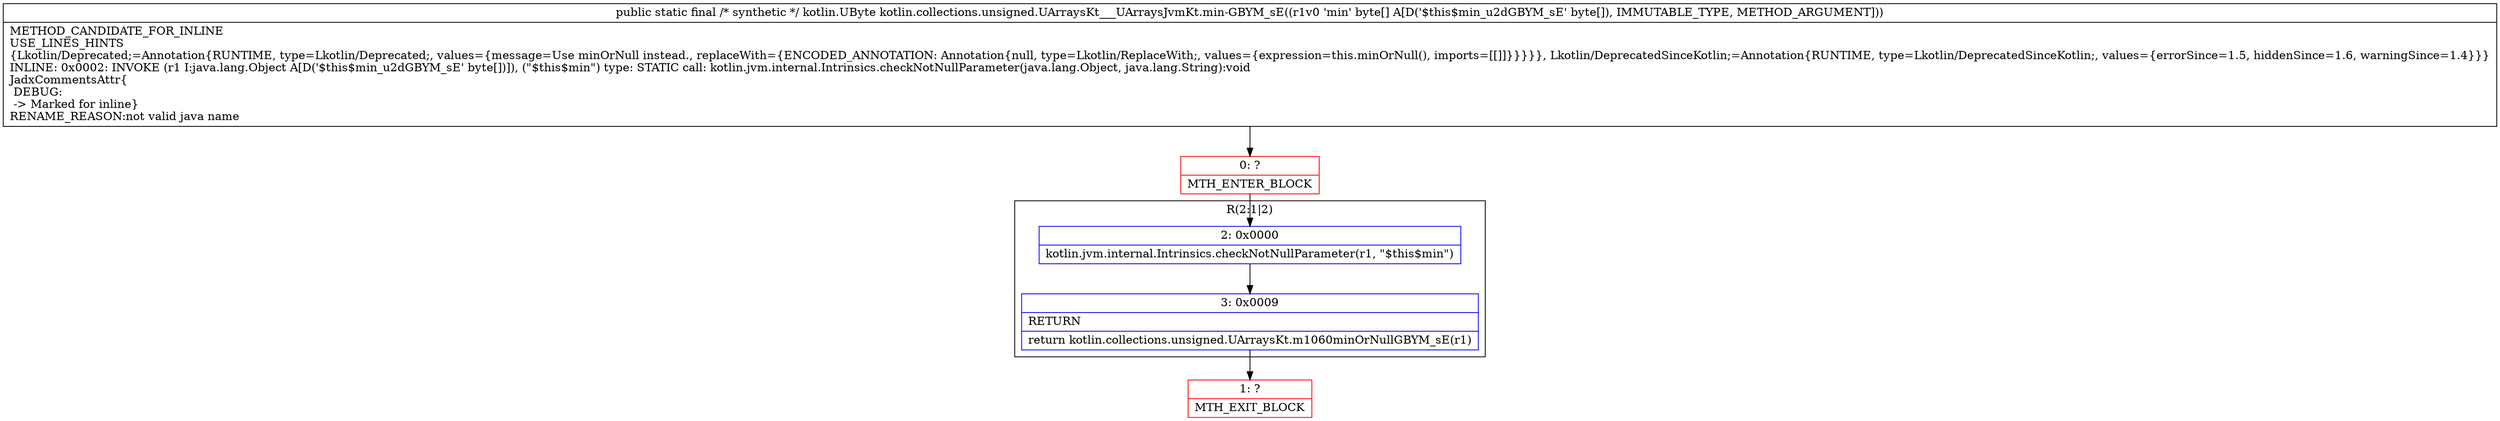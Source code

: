 digraph "CFG forkotlin.collections.unsigned.UArraysKt___UArraysJvmKt.min\-GBYM_sE([B)Lkotlin\/UByte;" {
subgraph cluster_Region_1464244104 {
label = "R(2:1|2)";
node [shape=record,color=blue];
Node_2 [shape=record,label="{2\:\ 0x0000|kotlin.jvm.internal.Intrinsics.checkNotNullParameter(r1, \"$this$min\")\l}"];
Node_3 [shape=record,label="{3\:\ 0x0009|RETURN\l|return kotlin.collections.unsigned.UArraysKt.m1060minOrNullGBYM_sE(r1)\l}"];
}
Node_0 [shape=record,color=red,label="{0\:\ ?|MTH_ENTER_BLOCK\l}"];
Node_1 [shape=record,color=red,label="{1\:\ ?|MTH_EXIT_BLOCK\l}"];
MethodNode[shape=record,label="{public static final \/* synthetic *\/ kotlin.UByte kotlin.collections.unsigned.UArraysKt___UArraysJvmKt.min\-GBYM_sE((r1v0 'min' byte[] A[D('$this$min_u2dGBYM_sE' byte[]), IMMUTABLE_TYPE, METHOD_ARGUMENT]))  | METHOD_CANDIDATE_FOR_INLINE\lUSE_LINES_HINTS\l\{Lkotlin\/Deprecated;=Annotation\{RUNTIME, type=Lkotlin\/Deprecated;, values=\{message=Use minOrNull instead., replaceWith=\{ENCODED_ANNOTATION: Annotation\{null, type=Lkotlin\/ReplaceWith;, values=\{expression=this.minOrNull(), imports=[[]]\}\}\}\}\}, Lkotlin\/DeprecatedSinceKotlin;=Annotation\{RUNTIME, type=Lkotlin\/DeprecatedSinceKotlin;, values=\{errorSince=1.5, hiddenSince=1.6, warningSince=1.4\}\}\}\lINLINE: 0x0002: INVOKE  (r1 I:java.lang.Object A[D('$this$min_u2dGBYM_sE' byte[])]), (\"$this$min\") type: STATIC call: kotlin.jvm.internal.Intrinsics.checkNotNullParameter(java.lang.Object, java.lang.String):void\lJadxCommentsAttr\{\l DEBUG: \l \-\> Marked for inline\}\lRENAME_REASON:not valid java name\l}"];
MethodNode -> Node_0;Node_2 -> Node_3;
Node_3 -> Node_1;
Node_0 -> Node_2;
}

